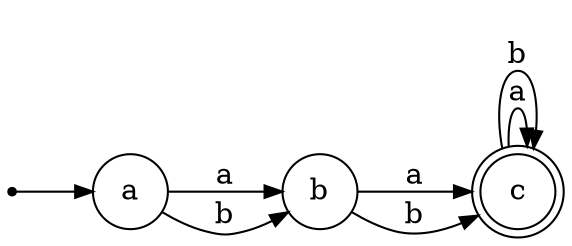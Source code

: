 digraph {
	ranksep=0.5 size="8, 8"
	rankdir=LR
	Initial [label="" fontsize=14.0 shape=point]
	a [fontsize=14.0 shape=circle]
	b [fontsize=14.0 shape=circle]
	c [fontsize=14.0 shape=doublecircle]
	Initial -> a [arrowsize=0.85]
	c -> c [label=" a " arrowsize=0.85 fontsize=14.0]
	c -> c [label=" b " arrowsize=0.85 fontsize=14.0]
	a -> b [label=" a " arrowsize=0.85 fontsize=14.0]
	a -> b [label=" b " arrowsize=0.85 fontsize=14.0]
	b -> c [label=" a " arrowsize=0.85 fontsize=14.0]
	b -> c [label=" b " arrowsize=0.85 fontsize=14.0]
}
